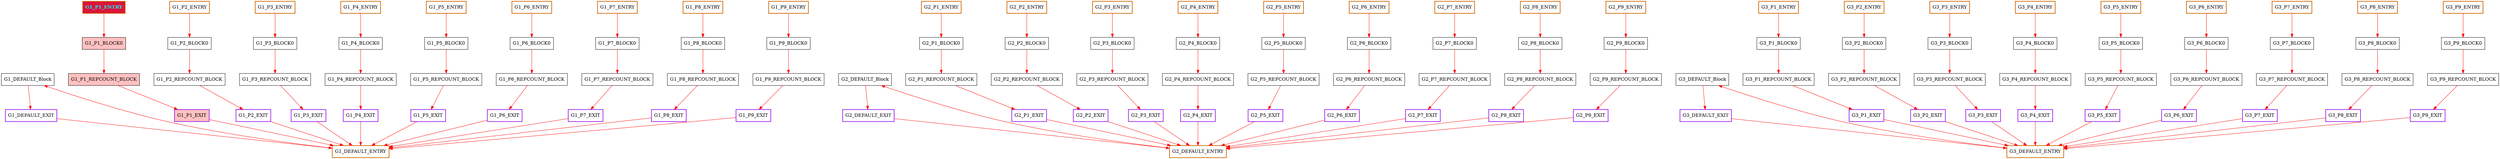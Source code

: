 digraph G {
graph [root="Demo",rankdir   = TB, nodesep           = 0.6, mindist     = 1.0, ranksep = 1.0, overlap = false]
node [style     = "filled", fillcolor = "white", color = "black"]
G1_DEFAULT_Block[cpu="0", flags="0x00000007", type="block", tperiod="100000000", pattern="G1_DEFAULT", patentry="false", patexit="false", beamproc="undefined", bpentry="false", bpexit="false", qlo="false", qhi="false", qil="false", shape     = "rectangle", fillcolor = "white"];
G1_DEFAULT_ENTRY[cpu="0", flags="0x00002007", type="block", tperiod="100000000", pattern="G1_DEFAULT", patentry="true", patexit="false", beamproc="undefined", bpentry="false", bpexit="false", qlo="false", qhi="false", qil="false", shape     = "rectangle", fillcolor = "white", penwidth=2, color = "darkorange3"];
G1_DEFAULT_EXIT[cpu="0", flags="0x00108007", type="block", tperiod="100000000", pattern="G1_DEFAULT", patentry="false", patexit="true", beamproc="undefined", bpentry="false", bpexit="false", qlo="true", qhi="false", qil="false", shape     = "rectangle", fillcolor = "white", penwidth=2, color = "purple"];
G1_P1_BLOCK0[cpu="0", flags="0x00000207", type="block", tperiod="5000000000", pattern="G1_P1", patentry="false", patexit="false", beamproc="undefined", bpentry="false", bpexit="false", qlo="false", qhi="false", qil="false", shape     = "rectangle", fillcolor = "rosybrown1"];
G1_P1_ENTRY[cpu="0", flags="0x00012207", type="block", tperiod="100000000", pattern="G1_P1", patentry="true", patexit="false", beamproc="undefined", bpentry="false", bpexit="false", qlo="false", qhi="false", qil="false", shape     = "rectangle", fillcolor = "rosybrown1", fillcolor = "crimson", fontname="Times-Bold", fontcolor = "cyan", penwidth=2, color = "darkorange3"];
G1_P1_EXIT[cpu="0", flags="0x00708207", type="block", tperiod="100000000", pattern="G1_P1", patentry="false", patexit="true", beamproc="undefined", bpentry="false", bpexit="false", qlo="true", qhi="true", qil="true", shape     = "rectangle", fillcolor = "rosybrown1", penwidth=2, color = "purple"];
G1_P1_REPCOUNT_BLOCK[cpu="0", flags="0x00100207", type="block", tperiod="0", pattern="G1_P1", patentry="false", patexit="false", beamproc="undefined", bpentry="false", bpexit="false", qlo="true", qhi="false", qil="false", shape     = "rectangle", fillcolor = "rosybrown1"];
G1_P2_BLOCK0[cpu="0", flags="0x00000007", type="block", tperiod="100000000", pattern="G1_P2", patentry="false", patexit="false", beamproc="undefined", bpentry="false", bpexit="false", qlo="false", qhi="false", qil="false", shape     = "rectangle", fillcolor = "white"];
G1_P2_ENTRY[cpu="0", flags="0x00002007", type="block", tperiod="100000000", pattern="G1_P2", patentry="true", patexit="false", beamproc="undefined", bpentry="false", bpexit="false", qlo="false", qhi="false", qil="false", shape     = "rectangle", fillcolor = "white", penwidth=2, color = "darkorange3"];
G1_P2_EXIT[cpu="0", flags="0x00708007", type="block", tperiod="100000000", pattern="G1_P2", patentry="false", patexit="true", beamproc="undefined", bpentry="false", bpexit="false", qlo="true", qhi="true", qil="true", shape     = "rectangle", fillcolor = "white", penwidth=2, color = "purple"];
G1_P2_REPCOUNT_BLOCK[cpu="0", flags="0x00100007", type="block", tperiod="0", pattern="G1_P2", patentry="false", patexit="false", beamproc="undefined", bpentry="false", bpexit="false", qlo="true", qhi="false", qil="false", shape     = "rectangle", fillcolor = "white"];
G1_P3_BLOCK0[cpu="0", flags="0x00000007", type="block", tperiod="100000000", pattern="G1_P3", patentry="false", patexit="false", beamproc="undefined", bpentry="false", bpexit="false", qlo="false", qhi="false", qil="false", shape     = "rectangle", fillcolor = "white"];
G1_P3_ENTRY[cpu="0", flags="0x00002007", type="block", tperiod="100000000", pattern="G1_P3", patentry="true", patexit="false", beamproc="undefined", bpentry="false", bpexit="false", qlo="false", qhi="false", qil="false", shape     = "rectangle", fillcolor = "white", penwidth=2, color = "darkorange3"];
G1_P3_EXIT[cpu="0", flags="0x00708007", type="block", tperiod="100000000", pattern="G1_P3", patentry="false", patexit="true", beamproc="undefined", bpentry="false", bpexit="false", qlo="true", qhi="true", qil="true", shape     = "rectangle", fillcolor = "white", penwidth=2, color = "purple"];
G1_P3_REPCOUNT_BLOCK[cpu="0", flags="0x00100007", type="block", tperiod="0", pattern="G1_P3", patentry="false", patexit="false", beamproc="undefined", bpentry="false", bpexit="false", qlo="true", qhi="false", qil="false", shape     = "rectangle", fillcolor = "white"];
G1_P4_BLOCK0[cpu="0", flags="0x00000007", type="block", tperiod="100000000", pattern="G1_P4", patentry="false", patexit="false", beamproc="undefined", bpentry="false", bpexit="false", qlo="false", qhi="false", qil="false", shape     = "rectangle", fillcolor = "white"];
G1_P4_ENTRY[cpu="0", flags="0x00002007", type="block", tperiod="100000000", pattern="G1_P4", patentry="true", patexit="false", beamproc="undefined", bpentry="false", bpexit="false", qlo="false", qhi="false", qil="false", shape     = "rectangle", fillcolor = "white", penwidth=2, color = "darkorange3"];
G1_P4_EXIT[cpu="0", flags="0x00708007", type="block", tperiod="100000000", pattern="G1_P4", patentry="false", patexit="true", beamproc="undefined", bpentry="false", bpexit="false", qlo="true", qhi="true", qil="true", shape     = "rectangle", fillcolor = "white", penwidth=2, color = "purple"];
G1_P4_REPCOUNT_BLOCK[cpu="0", flags="0x00100007", type="block", tperiod="0", pattern="G1_P4", patentry="false", patexit="false", beamproc="undefined", bpentry="false", bpexit="false", qlo="true", qhi="false", qil="false", shape     = "rectangle", fillcolor = "white"];
G1_P5_BLOCK0[cpu="0", flags="0x00000007", type="block", tperiod="100000000", pattern="G1_P5", patentry="false", patexit="false", beamproc="undefined", bpentry="false", bpexit="false", qlo="false", qhi="false", qil="false", shape     = "rectangle", fillcolor = "white"];
G1_P5_ENTRY[cpu="0", flags="0x00002007", type="block", tperiod="100000000", pattern="G1_P5", patentry="true", patexit="false", beamproc="undefined", bpentry="false", bpexit="false", qlo="false", qhi="false", qil="false", shape     = "rectangle", fillcolor = "white", penwidth=2, color = "darkorange3"];
G1_P5_EXIT[cpu="0", flags="0x00708007", type="block", tperiod="100000000", pattern="G1_P5", patentry="false", patexit="true", beamproc="undefined", bpentry="false", bpexit="false", qlo="true", qhi="true", qil="true", shape     = "rectangle", fillcolor = "white", penwidth=2, color = "purple"];
G1_P5_REPCOUNT_BLOCK[cpu="0", flags="0x00100007", type="block", tperiod="0", pattern="G1_P5", patentry="false", patexit="false", beamproc="undefined", bpentry="false", bpexit="false", qlo="true", qhi="false", qil="false", shape     = "rectangle", fillcolor = "white"];
G1_P6_BLOCK0[cpu="0", flags="0x00000007", type="block", tperiod="100000000", pattern="G1_P6", patentry="false", patexit="false", beamproc="undefined", bpentry="false", bpexit="false", qlo="false", qhi="false", qil="false", shape     = "rectangle", fillcolor = "white"];
G1_P6_ENTRY[cpu="0", flags="0x00002007", type="block", tperiod="100000000", pattern="G1_P6", patentry="true", patexit="false", beamproc="undefined", bpentry="false", bpexit="false", qlo="false", qhi="false", qil="false", shape     = "rectangle", fillcolor = "white", penwidth=2, color = "darkorange3"];
G1_P6_EXIT[cpu="0", flags="0x00708007", type="block", tperiod="100000000", pattern="G1_P6", patentry="false", patexit="true", beamproc="undefined", bpentry="false", bpexit="false", qlo="true", qhi="true", qil="true", shape     = "rectangle", fillcolor = "white", penwidth=2, color = "purple"];
G1_P6_REPCOUNT_BLOCK[cpu="0", flags="0x00100007", type="block", tperiod="0", pattern="G1_P6", patentry="false", patexit="false", beamproc="undefined", bpentry="false", bpexit="false", qlo="true", qhi="false", qil="false", shape     = "rectangle", fillcolor = "white"];
G1_P7_BLOCK0[cpu="0", flags="0x00000007", type="block", tperiod="100000000", pattern="G1_P7", patentry="false", patexit="false", beamproc="undefined", bpentry="false", bpexit="false", qlo="false", qhi="false", qil="false", shape     = "rectangle", fillcolor = "white"];
G1_P7_ENTRY[cpu="0", flags="0x00002007", type="block", tperiod="100000000", pattern="G1_P7", patentry="true", patexit="false", beamproc="undefined", bpentry="false", bpexit="false", qlo="false", qhi="false", qil="false", shape     = "rectangle", fillcolor = "white", penwidth=2, color = "darkorange3"];
G1_P7_EXIT[cpu="0", flags="0x00708007", type="block", tperiod="100000000", pattern="G1_P7", patentry="false", patexit="true", beamproc="undefined", bpentry="false", bpexit="false", qlo="true", qhi="true", qil="true", shape     = "rectangle", fillcolor = "white", penwidth=2, color = "purple"];
G1_P7_REPCOUNT_BLOCK[cpu="0", flags="0x00100007", type="block", tperiod="0", pattern="G1_P7", patentry="false", patexit="false", beamproc="undefined", bpentry="false", bpexit="false", qlo="true", qhi="false", qil="false", shape     = "rectangle", fillcolor = "white"];
G1_P8_BLOCK0[cpu="0", flags="0x00000007", type="block", tperiod="100000000", pattern="G1_P8", patentry="false", patexit="false", beamproc="undefined", bpentry="false", bpexit="false", qlo="false", qhi="false", qil="false", shape     = "rectangle", fillcolor = "white"];
G1_P8_ENTRY[cpu="0", flags="0x00002007", type="block", tperiod="100000000", pattern="G1_P8", patentry="true", patexit="false", beamproc="undefined", bpentry="false", bpexit="false", qlo="false", qhi="false", qil="false", shape     = "rectangle", fillcolor = "white", penwidth=2, color = "darkorange3"];
G1_P8_EXIT[cpu="0", flags="0x00708007", type="block", tperiod="100000000", pattern="G1_P8", patentry="false", patexit="true", beamproc="undefined", bpentry="false", bpexit="false", qlo="true", qhi="true", qil="true", shape     = "rectangle", fillcolor = "white", penwidth=2, color = "purple"];
G1_P8_REPCOUNT_BLOCK[cpu="0", flags="0x00100007", type="block", tperiod="0", pattern="G1_P8", patentry="false", patexit="false", beamproc="undefined", bpentry="false", bpexit="false", qlo="true", qhi="false", qil="false", shape     = "rectangle", fillcolor = "white"];
G1_P9_BLOCK0[cpu="0", flags="0x00000007", type="block", tperiod="100000000", pattern="G1_P9", patentry="false", patexit="false", beamproc="undefined", bpentry="false", bpexit="false", qlo="false", qhi="false", qil="false", shape     = "rectangle", fillcolor = "white"];
G1_P9_ENTRY[cpu="0", flags="0x00002007", type="block", tperiod="100000000", pattern="G1_P9", patentry="true", patexit="false", beamproc="undefined", bpentry="false", bpexit="false", qlo="false", qhi="false", qil="false", shape     = "rectangle", fillcolor = "white", penwidth=2, color = "darkorange3"];
G1_P9_EXIT[cpu="0", flags="0x00708007", type="block", tperiod="100000000", pattern="G1_P9", patentry="false", patexit="true", beamproc="undefined", bpentry="false", bpexit="false", qlo="true", qhi="true", qil="true", shape     = "rectangle", fillcolor = "white", penwidth=2, color = "purple"];
G1_P9_REPCOUNT_BLOCK[cpu="0", flags="0x00100007", type="block", tperiod="0", pattern="G1_P9", patentry="false", patexit="false", beamproc="undefined", bpentry="false", bpexit="false", qlo="true", qhi="false", qil="false", shape     = "rectangle", fillcolor = "white"];
G2_DEFAULT_Block[cpu="1", flags="0x00000007", type="block", tperiod="100000000", pattern="G2_DEFAULT", patentry="false", patexit="false", beamproc="undefined", bpentry="false", bpexit="false", qlo="false", qhi="false", qil="false", shape     = "rectangle", fillcolor = "white"];
G2_DEFAULT_ENTRY[cpu="1", flags="0x00002007", type="block", tperiod="100000000", pattern="G2_DEFAULT", patentry="true", patexit="false", beamproc="undefined", bpentry="false", bpexit="false", qlo="false", qhi="false", qil="false", shape     = "rectangle", fillcolor = "white", penwidth=2, color = "darkorange3"];
G2_DEFAULT_EXIT[cpu="1", flags="0x00108007", type="block", tperiod="100000000", pattern="G2_DEFAULT", patentry="false", patexit="true", beamproc="undefined", bpentry="false", bpexit="false", qlo="true", qhi="false", qil="false", shape     = "rectangle", fillcolor = "white", penwidth=2, color = "purple"];
G2_P1_BLOCK0[cpu="1", flags="0x00000007", type="block", tperiod="100000000", pattern="G2_P1", patentry="false", patexit="false", beamproc="undefined", bpentry="false", bpexit="false", qlo="false", qhi="false", qil="false", shape     = "rectangle", fillcolor = "white"];
G2_P1_ENTRY[cpu="1", flags="0x00002007", type="block", tperiod="100000000", pattern="G2_P1", patentry="true", patexit="false", beamproc="undefined", bpentry="false", bpexit="false", qlo="false", qhi="false", qil="false", shape     = "rectangle", fillcolor = "white", penwidth=2, color = "darkorange3"];
G2_P1_EXIT[cpu="1", flags="0x00708007", type="block", tperiod="100000000", pattern="G2_P1", patentry="false", patexit="true", beamproc="undefined", bpentry="false", bpexit="false", qlo="true", qhi="true", qil="true", shape     = "rectangle", fillcolor = "white", penwidth=2, color = "purple"];
G2_P1_REPCOUNT_BLOCK[cpu="1", flags="0x00100007", type="block", tperiod="0", pattern="G2_P1", patentry="false", patexit="false", beamproc="undefined", bpentry="false", bpexit="false", qlo="true", qhi="false", qil="false", shape     = "rectangle", fillcolor = "white"];
G2_P2_BLOCK0[cpu="1", flags="0x00000007", type="block", tperiod="100000000", pattern="G2_P2", patentry="false", patexit="false", beamproc="undefined", bpentry="false", bpexit="false", qlo="false", qhi="false", qil="false", shape     = "rectangle", fillcolor = "white"];
G2_P2_ENTRY[cpu="1", flags="0x00002007", type="block", tperiod="100000000", pattern="G2_P2", patentry="true", patexit="false", beamproc="undefined", bpentry="false", bpexit="false", qlo="false", qhi="false", qil="false", shape     = "rectangle", fillcolor = "white", penwidth=2, color = "darkorange3"];
G2_P2_EXIT[cpu="1", flags="0x00708007", type="block", tperiod="100000000", pattern="G2_P2", patentry="false", patexit="true", beamproc="undefined", bpentry="false", bpexit="false", qlo="true", qhi="true", qil="true", shape     = "rectangle", fillcolor = "white", penwidth=2, color = "purple"];
G2_P2_REPCOUNT_BLOCK[cpu="1", flags="0x00100007", type="block", tperiod="0", pattern="G2_P2", patentry="false", patexit="false", beamproc="undefined", bpentry="false", bpexit="false", qlo="true", qhi="false", qil="false", shape     = "rectangle", fillcolor = "white"];
G2_P3_BLOCK0[cpu="1", flags="0x00000007", type="block", tperiod="100000000", pattern="G2_P3", patentry="false", patexit="false", beamproc="undefined", bpentry="false", bpexit="false", qlo="false", qhi="false", qil="false", shape     = "rectangle", fillcolor = "white"];
G2_P3_ENTRY[cpu="1", flags="0x00002007", type="block", tperiod="100000000", pattern="G2_P3", patentry="true", patexit="false", beamproc="undefined", bpentry="false", bpexit="false", qlo="false", qhi="false", qil="false", shape     = "rectangle", fillcolor = "white", penwidth=2, color = "darkorange3"];
G2_P3_EXIT[cpu="1", flags="0x00708007", type="block", tperiod="100000000", pattern="G2_P3", patentry="false", patexit="true", beamproc="undefined", bpentry="false", bpexit="false", qlo="true", qhi="true", qil="true", shape     = "rectangle", fillcolor = "white", penwidth=2, color = "purple"];
G2_P3_REPCOUNT_BLOCK[cpu="1", flags="0x00100007", type="block", tperiod="0", pattern="G2_P3", patentry="false", patexit="false", beamproc="undefined", bpentry="false", bpexit="false", qlo="true", qhi="false", qil="false", shape     = "rectangle", fillcolor = "white"];
G2_P4_BLOCK0[cpu="1", flags="0x00000007", type="block", tperiod="100000000", pattern="G2_P4", patentry="false", patexit="false", beamproc="undefined", bpentry="false", bpexit="false", qlo="false", qhi="false", qil="false", shape     = "rectangle", fillcolor = "white"];
G2_P4_ENTRY[cpu="1", flags="0x00002007", type="block", tperiod="100000000", pattern="G2_P4", patentry="true", patexit="false", beamproc="undefined", bpentry="false", bpexit="false", qlo="false", qhi="false", qil="false", shape     = "rectangle", fillcolor = "white", penwidth=2, color = "darkorange3"];
G2_P4_EXIT[cpu="1", flags="0x00708007", type="block", tperiod="100000000", pattern="G2_P4", patentry="false", patexit="true", beamproc="undefined", bpentry="false", bpexit="false", qlo="true", qhi="true", qil="true", shape     = "rectangle", fillcolor = "white", penwidth=2, color = "purple"];
G2_P4_REPCOUNT_BLOCK[cpu="1", flags="0x00100007", type="block", tperiod="0", pattern="G2_P4", patentry="false", patexit="false", beamproc="undefined", bpentry="false", bpexit="false", qlo="true", qhi="false", qil="false", shape     = "rectangle", fillcolor = "white"];
G2_P5_BLOCK0[cpu="1", flags="0x00000007", type="block", tperiod="100000000", pattern="G2_P5", patentry="false", patexit="false", beamproc="undefined", bpentry="false", bpexit="false", qlo="false", qhi="false", qil="false", shape     = "rectangle", fillcolor = "white"];
G2_P5_ENTRY[cpu="1", flags="0x00002007", type="block", tperiod="100000000", pattern="G2_P5", patentry="true", patexit="false", beamproc="undefined", bpentry="false", bpexit="false", qlo="false", qhi="false", qil="false", shape     = "rectangle", fillcolor = "white", penwidth=2, color = "darkorange3"];
G2_P5_EXIT[cpu="1", flags="0x00708007", type="block", tperiod="100000000", pattern="G2_P5", patentry="false", patexit="true", beamproc="undefined", bpentry="false", bpexit="false", qlo="true", qhi="true", qil="true", shape     = "rectangle", fillcolor = "white", penwidth=2, color = "purple"];
G2_P5_REPCOUNT_BLOCK[cpu="1", flags="0x00100007", type="block", tperiod="0", pattern="G2_P5", patentry="false", patexit="false", beamproc="undefined", bpentry="false", bpexit="false", qlo="true", qhi="false", qil="false", shape     = "rectangle", fillcolor = "white"];
G2_P6_BLOCK0[cpu="1", flags="0x00000007", type="block", tperiod="100000000", pattern="G2_P6", patentry="false", patexit="false", beamproc="undefined", bpentry="false", bpexit="false", qlo="false", qhi="false", qil="false", shape     = "rectangle", fillcolor = "white"];
G2_P6_ENTRY[cpu="1", flags="0x00002007", type="block", tperiod="100000000", pattern="G2_P6", patentry="true", patexit="false", beamproc="undefined", bpentry="false", bpexit="false", qlo="false", qhi="false", qil="false", shape     = "rectangle", fillcolor = "white", penwidth=2, color = "darkorange3"];
G2_P6_EXIT[cpu="1", flags="0x00708007", type="block", tperiod="100000000", pattern="G2_P6", patentry="false", patexit="true", beamproc="undefined", bpentry="false", bpexit="false", qlo="true", qhi="true", qil="true", shape     = "rectangle", fillcolor = "white", penwidth=2, color = "purple"];
G2_P6_REPCOUNT_BLOCK[cpu="1", flags="0x00100007", type="block", tperiod="0", pattern="G2_P6", patentry="false", patexit="false", beamproc="undefined", bpentry="false", bpexit="false", qlo="true", qhi="false", qil="false", shape     = "rectangle", fillcolor = "white"];
G2_P7_BLOCK0[cpu="1", flags="0x00000007", type="block", tperiod="100000000", pattern="G2_P7", patentry="false", patexit="false", beamproc="undefined", bpentry="false", bpexit="false", qlo="false", qhi="false", qil="false", shape     = "rectangle", fillcolor = "white"];
G2_P7_ENTRY[cpu="1", flags="0x00002007", type="block", tperiod="100000000", pattern="G2_P7", patentry="true", patexit="false", beamproc="undefined", bpentry="false", bpexit="false", qlo="false", qhi="false", qil="false", shape     = "rectangle", fillcolor = "white", penwidth=2, color = "darkorange3"];
G2_P7_EXIT[cpu="1", flags="0x00708007", type="block", tperiod="100000000", pattern="G2_P7", patentry="false", patexit="true", beamproc="undefined", bpentry="false", bpexit="false", qlo="true", qhi="true", qil="true", shape     = "rectangle", fillcolor = "white", penwidth=2, color = "purple"];
G2_P7_REPCOUNT_BLOCK[cpu="1", flags="0x00100007", type="block", tperiod="0", pattern="G2_P7", patentry="false", patexit="false", beamproc="undefined", bpentry="false", bpexit="false", qlo="true", qhi="false", qil="false", shape     = "rectangle", fillcolor = "white"];
G2_P8_BLOCK0[cpu="1", flags="0x00000007", type="block", tperiod="100000000", pattern="G2_P8", patentry="false", patexit="false", beamproc="undefined", bpentry="false", bpexit="false", qlo="false", qhi="false", qil="false", shape     = "rectangle", fillcolor = "white"];
G2_P8_ENTRY[cpu="1", flags="0x00002007", type="block", tperiod="100000000", pattern="G2_P8", patentry="true", patexit="false", beamproc="undefined", bpentry="false", bpexit="false", qlo="false", qhi="false", qil="false", shape     = "rectangle", fillcolor = "white", penwidth=2, color = "darkorange3"];
G2_P8_EXIT[cpu="1", flags="0x00708007", type="block", tperiod="100000000", pattern="G2_P8", patentry="false", patexit="true", beamproc="undefined", bpentry="false", bpexit="false", qlo="true", qhi="true", qil="true", shape     = "rectangle", fillcolor = "white", penwidth=2, color = "purple"];
G2_P8_REPCOUNT_BLOCK[cpu="1", flags="0x00100007", type="block", tperiod="0", pattern="G2_P8", patentry="false", patexit="false", beamproc="undefined", bpentry="false", bpexit="false", qlo="true", qhi="false", qil="false", shape     = "rectangle", fillcolor = "white"];
G2_P9_BLOCK0[cpu="1", flags="0x00000007", type="block", tperiod="100000000", pattern="G2_P9", patentry="false", patexit="false", beamproc="undefined", bpentry="false", bpexit="false", qlo="false", qhi="false", qil="false", shape     = "rectangle", fillcolor = "white"];
G2_P9_ENTRY[cpu="1", flags="0x00002007", type="block", tperiod="100000000", pattern="G2_P9", patentry="true", patexit="false", beamproc="undefined", bpentry="false", bpexit="false", qlo="false", qhi="false", qil="false", shape     = "rectangle", fillcolor = "white", penwidth=2, color = "darkorange3"];
G2_P9_EXIT[cpu="1", flags="0x00708007", type="block", tperiod="100000000", pattern="G2_P9", patentry="false", patexit="true", beamproc="undefined", bpentry="false", bpexit="false", qlo="true", qhi="true", qil="true", shape     = "rectangle", fillcolor = "white", penwidth=2, color = "purple"];
G2_P9_REPCOUNT_BLOCK[cpu="1", flags="0x00100007", type="block", tperiod="0", pattern="G2_P9", patentry="false", patexit="false", beamproc="undefined", bpentry="false", bpexit="false", qlo="true", qhi="false", qil="false", shape     = "rectangle", fillcolor = "white"];
G3_DEFAULT_Block[cpu="2", flags="0x00000007", type="block", tperiod="100000000", pattern="G3_DEFAULT", patentry="false", patexit="false", beamproc="undefined", bpentry="false", bpexit="false", qlo="false", qhi="false", qil="false", shape     = "rectangle", fillcolor = "white"];
G3_DEFAULT_ENTRY[cpu="2", flags="0x00002007", type="block", tperiod="100000000", pattern="G3_DEFAULT", patentry="true", patexit="false", beamproc="undefined", bpentry="false", bpexit="false", qlo="false", qhi="false", qil="false", shape     = "rectangle", fillcolor = "white", penwidth=2, color = "darkorange3"];
G3_DEFAULT_EXIT[cpu="2", flags="0x00108007", type="block", tperiod="100000000", pattern="G3_DEFAULT", patentry="false", patexit="true", beamproc="undefined", bpentry="false", bpexit="false", qlo="true", qhi="false", qil="false", shape     = "rectangle", fillcolor = "white", penwidth=2, color = "purple"];
G3_P1_BLOCK0[cpu="2", flags="0x00000007", type="block", tperiod="100000000", pattern="G3_P1", patentry="false", patexit="false", beamproc="undefined", bpentry="false", bpexit="false", qlo="false", qhi="false", qil="false", shape     = "rectangle", fillcolor = "white"];
G3_P1_ENTRY[cpu="2", flags="0x00002007", type="block", tperiod="100000000", pattern="G3_P1", patentry="true", patexit="false", beamproc="undefined", bpentry="false", bpexit="false", qlo="false", qhi="false", qil="false", shape     = "rectangle", fillcolor = "white", penwidth=2, color = "darkorange3"];
G3_P1_EXIT[cpu="2", flags="0x00708007", type="block", tperiod="100000000", pattern="G3_P1", patentry="false", patexit="true", beamproc="undefined", bpentry="false", bpexit="false", qlo="true", qhi="true", qil="true", shape     = "rectangle", fillcolor = "white", penwidth=2, color = "purple"];
G3_P1_REPCOUNT_BLOCK[cpu="2", flags="0x00100007", type="block", tperiod="0", pattern="G3_P1", patentry="false", patexit="false", beamproc="undefined", bpentry="false", bpexit="false", qlo="true", qhi="false", qil="false", shape     = "rectangle", fillcolor = "white"];
G3_P2_BLOCK0[cpu="2", flags="0x00000007", type="block", tperiod="100000000", pattern="G3_P2", patentry="false", patexit="false", beamproc="undefined", bpentry="false", bpexit="false", qlo="false", qhi="false", qil="false", shape     = "rectangle", fillcolor = "white"];
G3_P2_ENTRY[cpu="2", flags="0x00002007", type="block", tperiod="100000000", pattern="G3_P2", patentry="true", patexit="false", beamproc="undefined", bpentry="false", bpexit="false", qlo="false", qhi="false", qil="false", shape     = "rectangle", fillcolor = "white", penwidth=2, color = "darkorange3"];
G3_P2_EXIT[cpu="2", flags="0x00708007", type="block", tperiod="100000000", pattern="G3_P2", patentry="false", patexit="true", beamproc="undefined", bpentry="false", bpexit="false", qlo="true", qhi="true", qil="true", shape     = "rectangle", fillcolor = "white", penwidth=2, color = "purple"];
G3_P2_REPCOUNT_BLOCK[cpu="2", flags="0x00100007", type="block", tperiod="0", pattern="G3_P2", patentry="false", patexit="false", beamproc="undefined", bpentry="false", bpexit="false", qlo="true", qhi="false", qil="false", shape     = "rectangle", fillcolor = "white"];
G3_P3_BLOCK0[cpu="2", flags="0x00000007", type="block", tperiod="100000000", pattern="G3_P3", patentry="false", patexit="false", beamproc="undefined", bpentry="false", bpexit="false", qlo="false", qhi="false", qil="false", shape     = "rectangle", fillcolor = "white"];
G3_P3_ENTRY[cpu="2", flags="0x00002007", type="block", tperiod="100000000", pattern="G3_P3", patentry="true", patexit="false", beamproc="undefined", bpentry="false", bpexit="false", qlo="false", qhi="false", qil="false", shape     = "rectangle", fillcolor = "white", penwidth=2, color = "darkorange3"];
G3_P3_EXIT[cpu="2", flags="0x00708007", type="block", tperiod="100000000", pattern="G3_P3", patentry="false", patexit="true", beamproc="undefined", bpentry="false", bpexit="false", qlo="true", qhi="true", qil="true", shape     = "rectangle", fillcolor = "white", penwidth=2, color = "purple"];
G3_P3_REPCOUNT_BLOCK[cpu="2", flags="0x00100007", type="block", tperiod="0", pattern="G3_P3", patentry="false", patexit="false", beamproc="undefined", bpentry="false", bpexit="false", qlo="true", qhi="false", qil="false", shape     = "rectangle", fillcolor = "white"];
G3_P4_BLOCK0[cpu="2", flags="0x00000007", type="block", tperiod="100000000", pattern="G3_P4", patentry="false", patexit="false", beamproc="undefined", bpentry="false", bpexit="false", qlo="false", qhi="false", qil="false", shape     = "rectangle", fillcolor = "white"];
G3_P4_ENTRY[cpu="2", flags="0x00002007", type="block", tperiod="100000000", pattern="G3_P4", patentry="true", patexit="false", beamproc="undefined", bpentry="false", bpexit="false", qlo="false", qhi="false", qil="false", shape     = "rectangle", fillcolor = "white", penwidth=2, color = "darkorange3"];
G3_P4_EXIT[cpu="2", flags="0x00708007", type="block", tperiod="100000000", pattern="G3_P4", patentry="false", patexit="true", beamproc="undefined", bpentry="false", bpexit="false", qlo="true", qhi="true", qil="true", shape     = "rectangle", fillcolor = "white", penwidth=2, color = "purple"];
G3_P4_REPCOUNT_BLOCK[cpu="2", flags="0x00100007", type="block", tperiod="0", pattern="G3_P4", patentry="false", patexit="false", beamproc="undefined", bpentry="false", bpexit="false", qlo="true", qhi="false", qil="false", shape     = "rectangle", fillcolor = "white"];
G3_P5_BLOCK0[cpu="2", flags="0x00000007", type="block", tperiod="100000000", pattern="G3_P5", patentry="false", patexit="false", beamproc="undefined", bpentry="false", bpexit="false", qlo="false", qhi="false", qil="false", shape     = "rectangle", fillcolor = "white"];
G3_P5_ENTRY[cpu="2", flags="0x00002007", type="block", tperiod="100000000", pattern="G3_P5", patentry="true", patexit="false", beamproc="undefined", bpentry="false", bpexit="false", qlo="false", qhi="false", qil="false", shape     = "rectangle", fillcolor = "white", penwidth=2, color = "darkorange3"];
G3_P5_EXIT[cpu="2", flags="0x00708007", type="block", tperiod="100000000", pattern="G3_P5", patentry="false", patexit="true", beamproc="undefined", bpentry="false", bpexit="false", qlo="true", qhi="true", qil="true", shape     = "rectangle", fillcolor = "white", penwidth=2, color = "purple"];
G3_P5_REPCOUNT_BLOCK[cpu="2", flags="0x00100007", type="block", tperiod="0", pattern="G3_P5", patentry="false", patexit="false", beamproc="undefined", bpentry="false", bpexit="false", qlo="true", qhi="false", qil="false", shape     = "rectangle", fillcolor = "white"];
G3_P6_BLOCK0[cpu="2", flags="0x00000007", type="block", tperiod="100000000", pattern="G3_P6", patentry="false", patexit="false", beamproc="undefined", bpentry="false", bpexit="false", qlo="false", qhi="false", qil="false", shape     = "rectangle", fillcolor = "white"];
G3_P6_ENTRY[cpu="2", flags="0x00002007", type="block", tperiod="100000000", pattern="G3_P6", patentry="true", patexit="false", beamproc="undefined", bpentry="false", bpexit="false", qlo="false", qhi="false", qil="false", shape     = "rectangle", fillcolor = "white", penwidth=2, color = "darkorange3"];
G3_P6_EXIT[cpu="2", flags="0x00708007", type="block", tperiod="100000000", pattern="G3_P6", patentry="false", patexit="true", beamproc="undefined", bpentry="false", bpexit="false", qlo="true", qhi="true", qil="true", shape     = "rectangle", fillcolor = "white", penwidth=2, color = "purple"];
G3_P6_REPCOUNT_BLOCK[cpu="2", flags="0x00100007", type="block", tperiod="0", pattern="G3_P6", patentry="false", patexit="false", beamproc="undefined", bpentry="false", bpexit="false", qlo="true", qhi="false", qil="false", shape     = "rectangle", fillcolor = "white"];
G3_P7_BLOCK0[cpu="2", flags="0x00000007", type="block", tperiod="100000000", pattern="G3_P7", patentry="false", patexit="false", beamproc="undefined", bpentry="false", bpexit="false", qlo="false", qhi="false", qil="false", shape     = "rectangle", fillcolor = "white"];
G3_P7_ENTRY[cpu="2", flags="0x00002007", type="block", tperiod="100000000", pattern="G3_P7", patentry="true", patexit="false", beamproc="undefined", bpentry="false", bpexit="false", qlo="false", qhi="false", qil="false", shape     = "rectangle", fillcolor = "white", penwidth=2, color = "darkorange3"];
G3_P7_EXIT[cpu="2", flags="0x00708007", type="block", tperiod="100000000", pattern="G3_P7", patentry="false", patexit="true", beamproc="undefined", bpentry="false", bpexit="false", qlo="true", qhi="true", qil="true", shape     = "rectangle", fillcolor = "white", penwidth=2, color = "purple"];
G3_P7_REPCOUNT_BLOCK[cpu="2", flags="0x00100007", type="block", tperiod="0", pattern="G3_P7", patentry="false", patexit="false", beamproc="undefined", bpentry="false", bpexit="false", qlo="true", qhi="false", qil="false", shape     = "rectangle", fillcolor = "white"];
G3_P8_BLOCK0[cpu="2", flags="0x00000007", type="block", tperiod="100000000", pattern="G3_P8", patentry="false", patexit="false", beamproc="undefined", bpentry="false", bpexit="false", qlo="false", qhi="false", qil="false", shape     = "rectangle", fillcolor = "white"];
G3_P8_ENTRY[cpu="2", flags="0x00002007", type="block", tperiod="100000000", pattern="G3_P8", patentry="true", patexit="false", beamproc="undefined", bpentry="false", bpexit="false", qlo="false", qhi="false", qil="false", shape     = "rectangle", fillcolor = "white", penwidth=2, color = "darkorange3"];
G3_P8_EXIT[cpu="2", flags="0x00708007", type="block", tperiod="100000000", pattern="G3_P8", patentry="false", patexit="true", beamproc="undefined", bpentry="false", bpexit="false", qlo="true", qhi="true", qil="true", shape     = "rectangle", fillcolor = "white", penwidth=2, color = "purple"];
G3_P8_REPCOUNT_BLOCK[cpu="2", flags="0x00100007", type="block", tperiod="0", pattern="G3_P8", patentry="false", patexit="false", beamproc="undefined", bpentry="false", bpexit="false", qlo="true", qhi="false", qil="false", shape     = "rectangle", fillcolor = "white"];
G3_P9_BLOCK0[cpu="2", flags="0x00000007", type="block", tperiod="100000000", pattern="G3_P9", patentry="false", patexit="false", beamproc="undefined", bpentry="false", bpexit="false", qlo="false", qhi="false", qil="false", shape     = "rectangle", fillcolor = "white"];
G3_P9_ENTRY[cpu="2", flags="0x00002007", type="block", tperiod="100000000", pattern="G3_P9", patentry="true", patexit="false", beamproc="undefined", bpentry="false", bpexit="false", qlo="false", qhi="false", qil="false", shape     = "rectangle", fillcolor = "white", penwidth=2, color = "darkorange3"];
G3_P9_EXIT[cpu="2", flags="0x00708007", type="block", tperiod="100000000", pattern="G3_P9", patentry="false", patexit="true", beamproc="undefined", bpentry="false", bpexit="false", qlo="true", qhi="true", qil="true", shape     = "rectangle", fillcolor = "white", penwidth=2, color = "purple"];
G3_P9_REPCOUNT_BLOCK[cpu="2", flags="0x00100007", type="block", tperiod="0", pattern="G3_P9", patentry="false", patexit="false", beamproc="undefined", bpentry="false", bpexit="false", qlo="true", qhi="false", qil="false", shape     = "rectangle", fillcolor = "white"];
G1_DEFAULT_Block->G1_DEFAULT_EXIT [type="defdst", color = "red"];
G1_DEFAULT_ENTRY->G1_DEFAULT_Block [type="defdst", color = "red"];
G1_DEFAULT_EXIT->G1_DEFAULT_ENTRY [type="defdst", color = "red"];
G1_P1_BLOCK0->G1_P1_REPCOUNT_BLOCK [type="defdst", color = "red"];
G1_P1_ENTRY->G1_P1_BLOCK0 [type="defdst", color = "red"];
G1_P1_EXIT->G1_DEFAULT_ENTRY [type="defdst", color = "red"];
G1_P1_REPCOUNT_BLOCK->G1_P1_EXIT [type="defdst", color = "red"];
G1_P2_BLOCK0->G1_P2_REPCOUNT_BLOCK [type="defdst", color = "red"];
G1_P2_ENTRY->G1_P2_BLOCK0 [type="defdst", color = "red"];
G1_P2_EXIT->G1_DEFAULT_ENTRY [type="defdst", color = "red"];
G1_P2_REPCOUNT_BLOCK->G1_P2_EXIT [type="defdst", color = "red"];
G1_P3_BLOCK0->G1_P3_REPCOUNT_BLOCK [type="defdst", color = "red"];
G1_P3_ENTRY->G1_P3_BLOCK0 [type="defdst", color = "red"];
G1_P3_EXIT->G1_DEFAULT_ENTRY [type="defdst", color = "red"];
G1_P3_REPCOUNT_BLOCK->G1_P3_EXIT [type="defdst", color = "red"];
G1_P4_BLOCK0->G1_P4_REPCOUNT_BLOCK [type="defdst", color = "red"];
G1_P4_ENTRY->G1_P4_BLOCK0 [type="defdst", color = "red"];
G1_P4_EXIT->G1_DEFAULT_ENTRY [type="defdst", color = "red"];
G1_P4_REPCOUNT_BLOCK->G1_P4_EXIT [type="defdst", color = "red"];
G1_P5_BLOCK0->G1_P5_REPCOUNT_BLOCK [type="defdst", color = "red"];
G1_P5_ENTRY->G1_P5_BLOCK0 [type="defdst", color = "red"];
G1_P5_EXIT->G1_DEFAULT_ENTRY [type="defdst", color = "red"];
G1_P5_REPCOUNT_BLOCK->G1_P5_EXIT [type="defdst", color = "red"];
G1_P6_BLOCK0->G1_P6_REPCOUNT_BLOCK [type="defdst", color = "red"];
G1_P6_ENTRY->G1_P6_BLOCK0 [type="defdst", color = "red"];
G1_P6_EXIT->G1_DEFAULT_ENTRY [type="defdst", color = "red"];
G1_P6_REPCOUNT_BLOCK->G1_P6_EXIT [type="defdst", color = "red"];
G1_P7_BLOCK0->G1_P7_REPCOUNT_BLOCK [type="defdst", color = "red"];
G1_P7_ENTRY->G1_P7_BLOCK0 [type="defdst", color = "red"];
G1_P7_EXIT->G1_DEFAULT_ENTRY [type="defdst", color = "red"];
G1_P7_REPCOUNT_BLOCK->G1_P7_EXIT [type="defdst", color = "red"];
G1_P8_BLOCK0->G1_P8_REPCOUNT_BLOCK [type="defdst", color = "red"];
G1_P8_ENTRY->G1_P8_BLOCK0 [type="defdst", color = "red"];
G1_P8_EXIT->G1_DEFAULT_ENTRY [type="defdst", color = "red"];
G1_P8_REPCOUNT_BLOCK->G1_P8_EXIT [type="defdst", color = "red"];
G1_P9_BLOCK0->G1_P9_REPCOUNT_BLOCK [type="defdst", color = "red"];
G1_P9_ENTRY->G1_P9_BLOCK0 [type="defdst", color = "red"];
G1_P9_EXIT->G1_DEFAULT_ENTRY [type="defdst", color = "red"];
G1_P9_REPCOUNT_BLOCK->G1_P9_EXIT [type="defdst", color = "red"];
G2_DEFAULT_Block->G2_DEFAULT_EXIT [type="defdst", color = "red"];
G2_DEFAULT_ENTRY->G2_DEFAULT_Block [type="defdst", color = "red"];
G2_DEFAULT_EXIT->G2_DEFAULT_ENTRY [type="defdst", color = "red"];
G2_P1_BLOCK0->G2_P1_REPCOUNT_BLOCK [type="defdst", color = "red"];
G2_P1_ENTRY->G2_P1_BLOCK0 [type="defdst", color = "red"];
G2_P1_EXIT->G2_DEFAULT_ENTRY [type="defdst", color = "red"];
G2_P1_REPCOUNT_BLOCK->G2_P1_EXIT [type="defdst", color = "red"];
G2_P2_BLOCK0->G2_P2_REPCOUNT_BLOCK [type="defdst", color = "red"];
G2_P2_ENTRY->G2_P2_BLOCK0 [type="defdst", color = "red"];
G2_P2_EXIT->G2_DEFAULT_ENTRY [type="defdst", color = "red"];
G2_P2_REPCOUNT_BLOCK->G2_P2_EXIT [type="defdst", color = "red"];
G2_P3_BLOCK0->G2_P3_REPCOUNT_BLOCK [type="defdst", color = "red"];
G2_P3_ENTRY->G2_P3_BLOCK0 [type="defdst", color = "red"];
G2_P3_EXIT->G2_DEFAULT_ENTRY [type="defdst", color = "red"];
G2_P3_REPCOUNT_BLOCK->G2_P3_EXIT [type="defdst", color = "red"];
G2_P4_BLOCK0->G2_P4_REPCOUNT_BLOCK [type="defdst", color = "red"];
G2_P4_ENTRY->G2_P4_BLOCK0 [type="defdst", color = "red"];
G2_P4_EXIT->G2_DEFAULT_ENTRY [type="defdst", color = "red"];
G2_P4_REPCOUNT_BLOCK->G2_P4_EXIT [type="defdst", color = "red"];
G2_P5_BLOCK0->G2_P5_REPCOUNT_BLOCK [type="defdst", color = "red"];
G2_P5_ENTRY->G2_P5_BLOCK0 [type="defdst", color = "red"];
G2_P5_EXIT->G2_DEFAULT_ENTRY [type="defdst", color = "red"];
G2_P5_REPCOUNT_BLOCK->G2_P5_EXIT [type="defdst", color = "red"];
G2_P6_BLOCK0->G2_P6_REPCOUNT_BLOCK [type="defdst", color = "red"];
G2_P6_ENTRY->G2_P6_BLOCK0 [type="defdst", color = "red"];
G2_P6_EXIT->G2_DEFAULT_ENTRY [type="defdst", color = "red"];
G2_P6_REPCOUNT_BLOCK->G2_P6_EXIT [type="defdst", color = "red"];
G2_P7_BLOCK0->G2_P7_REPCOUNT_BLOCK [type="defdst", color = "red"];
G2_P7_ENTRY->G2_P7_BLOCK0 [type="defdst", color = "red"];
G2_P7_EXIT->G2_DEFAULT_ENTRY [type="defdst", color = "red"];
G2_P7_REPCOUNT_BLOCK->G2_P7_EXIT [type="defdst", color = "red"];
G2_P8_BLOCK0->G2_P8_REPCOUNT_BLOCK [type="defdst", color = "red"];
G2_P8_ENTRY->G2_P8_BLOCK0 [type="defdst", color = "red"];
G2_P8_EXIT->G2_DEFAULT_ENTRY [type="defdst", color = "red"];
G2_P8_REPCOUNT_BLOCK->G2_P8_EXIT [type="defdst", color = "red"];
G2_P9_BLOCK0->G2_P9_REPCOUNT_BLOCK [type="defdst", color = "red"];
G2_P9_ENTRY->G2_P9_BLOCK0 [type="defdst", color = "red"];
G2_P9_EXIT->G2_DEFAULT_ENTRY [type="defdst", color = "red"];
G2_P9_REPCOUNT_BLOCK->G2_P9_EXIT [type="defdst", color = "red"];
G3_DEFAULT_Block->G3_DEFAULT_EXIT [type="defdst", color = "red"];
G3_DEFAULT_ENTRY->G3_DEFAULT_Block [type="defdst", color = "red"];
G3_DEFAULT_EXIT->G3_DEFAULT_ENTRY [type="defdst", color = "red"];
G3_P1_BLOCK0->G3_P1_REPCOUNT_BLOCK [type="defdst", color = "red"];
G3_P1_ENTRY->G3_P1_BLOCK0 [type="defdst", color = "red"];
G3_P1_EXIT->G3_DEFAULT_ENTRY [type="defdst", color = "red"];
G3_P1_REPCOUNT_BLOCK->G3_P1_EXIT [type="defdst", color = "red"];
G3_P2_BLOCK0->G3_P2_REPCOUNT_BLOCK [type="defdst", color = "red"];
G3_P2_ENTRY->G3_P2_BLOCK0 [type="defdst", color = "red"];
G3_P2_EXIT->G3_DEFAULT_ENTRY [type="defdst", color = "red"];
G3_P2_REPCOUNT_BLOCK->G3_P2_EXIT [type="defdst", color = "red"];
G3_P3_BLOCK0->G3_P3_REPCOUNT_BLOCK [type="defdst", color = "red"];
G3_P3_ENTRY->G3_P3_BLOCK0 [type="defdst", color = "red"];
G3_P3_EXIT->G3_DEFAULT_ENTRY [type="defdst", color = "red"];
G3_P3_REPCOUNT_BLOCK->G3_P3_EXIT [type="defdst", color = "red"];
G3_P4_BLOCK0->G3_P4_REPCOUNT_BLOCK [type="defdst", color = "red"];
G3_P4_ENTRY->G3_P4_BLOCK0 [type="defdst", color = "red"];
G3_P4_EXIT->G3_DEFAULT_ENTRY [type="defdst", color = "red"];
G3_P4_REPCOUNT_BLOCK->G3_P4_EXIT [type="defdst", color = "red"];
G3_P5_BLOCK0->G3_P5_REPCOUNT_BLOCK [type="defdst", color = "red"];
G3_P5_ENTRY->G3_P5_BLOCK0 [type="defdst", color = "red"];
G3_P5_EXIT->G3_DEFAULT_ENTRY [type="defdst", color = "red"];
G3_P5_REPCOUNT_BLOCK->G3_P5_EXIT [type="defdst", color = "red"];
G3_P6_BLOCK0->G3_P6_REPCOUNT_BLOCK [type="defdst", color = "red"];
G3_P6_ENTRY->G3_P6_BLOCK0 [type="defdst", color = "red"];
G3_P6_EXIT->G3_DEFAULT_ENTRY [type="defdst", color = "red"];
G3_P6_REPCOUNT_BLOCK->G3_P6_EXIT [type="defdst", color = "red"];
G3_P7_BLOCK0->G3_P7_REPCOUNT_BLOCK [type="defdst", color = "red"];
G3_P7_ENTRY->G3_P7_BLOCK0 [type="defdst", color = "red"];
G3_P7_EXIT->G3_DEFAULT_ENTRY [type="defdst", color = "red"];
G3_P7_REPCOUNT_BLOCK->G3_P7_EXIT [type="defdst", color = "red"];
G3_P8_BLOCK0->G3_P8_REPCOUNT_BLOCK [type="defdst", color = "red"];
G3_P8_ENTRY->G3_P8_BLOCK0 [type="defdst", color = "red"];
G3_P8_EXIT->G3_DEFAULT_ENTRY [type="defdst", color = "red"];
G3_P8_REPCOUNT_BLOCK->G3_P8_EXIT [type="defdst", color = "red"];
G3_P9_BLOCK0->G3_P9_REPCOUNT_BLOCK [type="defdst", color = "red"];
G3_P9_ENTRY->G3_P9_BLOCK0 [type="defdst", color = "red"];
G3_P9_EXIT->G3_DEFAULT_ENTRY [type="defdst", color = "red"];
G3_P9_REPCOUNT_BLOCK->G3_P9_EXIT [type="defdst", color = "red"];
}
//G1_DEFAULT_Block#P2->xX->xX->xX->xX#P1->xX->xX->xX->xX#P0->xX->xX->xX->xX
//G1_DEFAULT_ENTRY#P2->xX->xX->xX->xX#P1->xX->xX->xX->xX#P0->xX->xX->xX->xX
//G1_DEFAULT_EXIT#P2->xX->xX->xX->xX#P1->xX->xX->xX->xX#P0->eE->eE->eE->eE
//G1_P1_BLOCK0#P2->xX->xX->xX->xX#P1->xX->xX->xX->xX#P0->xX->xX->xX->xX
//G1_P1_ENTRY#P2->xX->xX->xX->xX#P1->xX->xX->xX->xX#P0->xX->xX->xX->xX
//G1_P1_EXIT#P2->eE->eE->eE->eE#P1->eE->eE->eE->eE#P0->eE->eE->eE->eE
//G1_P1_REPCOUNT_BLOCK#P2->xX->xX->xX->xX#P1->xX->xX->xX->xX#P0->eE->eE->eE->eE
//G1_P2_BLOCK0#P2->xX->xX->xX->xX#P1->xX->xX->xX->xX#P0->xX->xX->xX->xX
//G1_P2_ENTRY#P2->xX->xX->xX->xX#P1->xX->xX->xX->xX#P0->xX->xX->xX->xX
//G1_P2_EXIT#P2->eE->eE->eE->eE#P1->eE->eE->eE->eE#P0->eE->eE->eE->eE
//G1_P2_REPCOUNT_BLOCK#P2->xX->xX->xX->xX#P1->xX->xX->xX->xX#P0->eE->eE->eE->eE
//G1_P3_BLOCK0#P2->xX->xX->xX->xX#P1->xX->xX->xX->xX#P0->xX->xX->xX->xX
//G1_P3_ENTRY#P2->xX->xX->xX->xX#P1->xX->xX->xX->xX#P0->xX->xX->xX->xX
//G1_P3_EXIT#P2->eE->eE->eE->eE#P1->eE->eE->eE->eE#P0->eE->eE->eE->eE
//G1_P3_REPCOUNT_BLOCK#P2->xX->xX->xX->xX#P1->xX->xX->xX->xX#P0->eE->eE->eE->eE
//G1_P4_BLOCK0#P2->xX->xX->xX->xX#P1->xX->xX->xX->xX#P0->xX->xX->xX->xX
//G1_P4_ENTRY#P2->xX->xX->xX->xX#P1->xX->xX->xX->xX#P0->xX->xX->xX->xX
//G1_P4_EXIT#P2->eE->eE->eE->eE#P1->eE->eE->eE->eE#P0->eE->eE->eE->eE
//G1_P4_REPCOUNT_BLOCK#P2->xX->xX->xX->xX#P1->xX->xX->xX->xX#P0->eE->eE->eE->eE
//G1_P5_BLOCK0#P2->xX->xX->xX->xX#P1->xX->xX->xX->xX#P0->xX->xX->xX->xX
//G1_P5_ENTRY#P2->xX->xX->xX->xX#P1->xX->xX->xX->xX#P0->xX->xX->xX->xX
//G1_P5_EXIT#P2->eE->eE->eE->eE#P1->eE->eE->eE->eE#P0->eE->eE->eE->eE
//G1_P5_REPCOUNT_BLOCK#P2->xX->xX->xX->xX#P1->xX->xX->xX->xX#P0->eE->eE->eE->eE
//G1_P6_BLOCK0#P2->xX->xX->xX->xX#P1->xX->xX->xX->xX#P0->xX->xX->xX->xX
//G1_P6_ENTRY#P2->xX->xX->xX->xX#P1->xX->xX->xX->xX#P0->xX->xX->xX->xX
//G1_P6_EXIT#P2->eE->eE->eE->eE#P1->eE->eE->eE->eE#P0->eE->eE->eE->eE
//G1_P6_REPCOUNT_BLOCK#P2->xX->xX->xX->xX#P1->xX->xX->xX->xX#P0->eE->eE->eE->eE
//G1_P7_BLOCK0#P2->xX->xX->xX->xX#P1->xX->xX->xX->xX#P0->xX->xX->xX->xX
//G1_P7_ENTRY#P2->xX->xX->xX->xX#P1->xX->xX->xX->xX#P0->xX->xX->xX->xX
//G1_P7_EXIT#P2->eE->eE->eE->eE#P1->eE->eE->eE->eE#P0->eE->eE->eE->eE
//G1_P7_REPCOUNT_BLOCK#P2->xX->xX->xX->xX#P1->xX->xX->xX->xX#P0->eE->eE->eE->eE
//G1_P8_BLOCK0#P2->xX->xX->xX->xX#P1->xX->xX->xX->xX#P0->xX->xX->xX->xX
//G1_P8_ENTRY#P2->xX->xX->xX->xX#P1->xX->xX->xX->xX#P0->xX->xX->xX->xX
//G1_P8_EXIT#P2->eE->eE->eE->eE#P1->eE->eE->eE->eE#P0->eE->eE->eE->eE
//G1_P8_REPCOUNT_BLOCK#P2->xX->xX->xX->xX#P1->xX->xX->xX->xX#P0->eE->eE->eE->eE
//G1_P9_BLOCK0#P2->xX->xX->xX->xX#P1->xX->xX->xX->xX#P0->xX->xX->xX->xX
//G1_P9_ENTRY#P2->xX->xX->xX->xX#P1->xX->xX->xX->xX#P0->xX->xX->xX->xX
//G1_P9_EXIT#P2->eE->eE->eE->eE#P1->eE->eE->eE->eE#P0->eE->eE->eE->eE
//G1_P9_REPCOUNT_BLOCK#P2->xX->xX->xX->xX#P1->xX->xX->xX->xX#P0->eE->eE->eE->eE
//G2_DEFAULT_Block#P2->xX->xX->xX->xX#P1->xX->xX->xX->xX#P0->xX->xX->xX->xX
//G2_DEFAULT_ENTRY#P2->xX->xX->xX->xX#P1->xX->xX->xX->xX#P0->xX->xX->xX->xX
//G2_DEFAULT_EXIT#P2->xX->xX->xX->xX#P1->xX->xX->xX->xX#P0->eE->eE->eE->eE
//G2_P1_BLOCK0#P2->xX->xX->xX->xX#P1->xX->xX->xX->xX#P0->xX->xX->xX->xX
//G2_P1_ENTRY#P2->xX->xX->xX->xX#P1->xX->xX->xX->xX#P0->xX->xX->xX->xX
//G2_P1_EXIT#P2->eE->eE->eE->eE#P1->eE->eE->eE->eE#P0->eE->eE->eE->eE
//G2_P1_REPCOUNT_BLOCK#P2->xX->xX->xX->xX#P1->xX->xX->xX->xX#P0->eE->eE->eE->eE
//G2_P2_BLOCK0#P2->xX->xX->xX->xX#P1->xX->xX->xX->xX#P0->xX->xX->xX->xX
//G2_P2_ENTRY#P2->xX->xX->xX->xX#P1->xX->xX->xX->xX#P0->xX->xX->xX->xX
//G2_P2_EXIT#P2->eE->eE->eE->eE#P1->eE->eE->eE->eE#P0->eE->eE->eE->eE
//G2_P2_REPCOUNT_BLOCK#P2->xX->xX->xX->xX#P1->xX->xX->xX->xX#P0->eE->eE->eE->eE
//G2_P3_BLOCK0#P2->xX->xX->xX->xX#P1->xX->xX->xX->xX#P0->xX->xX->xX->xX
//G2_P3_ENTRY#P2->xX->xX->xX->xX#P1->xX->xX->xX->xX#P0->xX->xX->xX->xX
//G2_P3_EXIT#P2->eE->eE->eE->eE#P1->eE->eE->eE->eE#P0->eE->eE->eE->eE
//G2_P3_REPCOUNT_BLOCK#P2->xX->xX->xX->xX#P1->xX->xX->xX->xX#P0->eE->eE->eE->eE
//G2_P4_BLOCK0#P2->xX->xX->xX->xX#P1->xX->xX->xX->xX#P0->xX->xX->xX->xX
//G2_P4_ENTRY#P2->xX->xX->xX->xX#P1->xX->xX->xX->xX#P0->xX->xX->xX->xX
//G2_P4_EXIT#P2->eE->eE->eE->eE#P1->eE->eE->eE->eE#P0->eE->eE->eE->eE
//G2_P4_REPCOUNT_BLOCK#P2->xX->xX->xX->xX#P1->xX->xX->xX->xX#P0->eE->eE->eE->eE
//G2_P5_BLOCK0#P2->xX->xX->xX->xX#P1->xX->xX->xX->xX#P0->xX->xX->xX->xX
//G2_P5_ENTRY#P2->xX->xX->xX->xX#P1->xX->xX->xX->xX#P0->xX->xX->xX->xX
//G2_P5_EXIT#P2->eE->eE->eE->eE#P1->eE->eE->eE->eE#P0->eE->eE->eE->eE
//G2_P5_REPCOUNT_BLOCK#P2->xX->xX->xX->xX#P1->xX->xX->xX->xX#P0->eE->eE->eE->eE
//G2_P6_BLOCK0#P2->xX->xX->xX->xX#P1->xX->xX->xX->xX#P0->xX->xX->xX->xX
//G2_P6_ENTRY#P2->xX->xX->xX->xX#P1->xX->xX->xX->xX#P0->xX->xX->xX->xX
//G2_P6_EXIT#P2->eE->eE->eE->eE#P1->eE->eE->eE->eE#P0->eE->eE->eE->eE
//G2_P6_REPCOUNT_BLOCK#P2->xX->xX->xX->xX#P1->xX->xX->xX->xX#P0->eE->eE->eE->eE
//G2_P7_BLOCK0#P2->xX->xX->xX->xX#P1->xX->xX->xX->xX#P0->xX->xX->xX->xX
//G2_P7_ENTRY#P2->xX->xX->xX->xX#P1->xX->xX->xX->xX#P0->xX->xX->xX->xX
//G2_P7_EXIT#P2->eE->eE->eE->eE#P1->eE->eE->eE->eE#P0->eE->eE->eE->eE
//G2_P7_REPCOUNT_BLOCK#P2->xX->xX->xX->xX#P1->xX->xX->xX->xX#P0->eE->eE->eE->eE
//G2_P8_BLOCK0#P2->xX->xX->xX->xX#P1->xX->xX->xX->xX#P0->xX->xX->xX->xX
//G2_P8_ENTRY#P2->xX->xX->xX->xX#P1->xX->xX->xX->xX#P0->xX->xX->xX->xX
//G2_P8_EXIT#P2->eE->eE->eE->eE#P1->eE->eE->eE->eE#P0->eE->eE->eE->eE
//G2_P8_REPCOUNT_BLOCK#P2->xX->xX->xX->xX#P1->xX->xX->xX->xX#P0->eE->eE->eE->eE
//G2_P9_BLOCK0#P2->xX->xX->xX->xX#P1->xX->xX->xX->xX#P0->xX->xX->xX->xX
//G2_P9_ENTRY#P2->xX->xX->xX->xX#P1->xX->xX->xX->xX#P0->xX->xX->xX->xX
//G2_P9_EXIT#P2->eE->eE->eE->eE#P1->eE->eE->eE->eE#P0->eE->eE->eE->eE
//G2_P9_REPCOUNT_BLOCK#P2->xX->xX->xX->xX#P1->xX->xX->xX->xX#P0->eE->eE->eE->eE
//G3_DEFAULT_Block#P2->xX->xX->xX->xX#P1->xX->xX->xX->xX#P0->xX->xX->xX->xX
//G3_DEFAULT_ENTRY#P2->xX->xX->xX->xX#P1->xX->xX->xX->xX#P0->xX->xX->xX->xX
//G3_DEFAULT_EXIT#P2->xX->xX->xX->xX#P1->xX->xX->xX->xX#P0->eE->eE->eE->eE
//G3_P1_BLOCK0#P2->xX->xX->xX->xX#P1->xX->xX->xX->xX#P0->xX->xX->xX->xX
//G3_P1_ENTRY#P2->xX->xX->xX->xX#P1->xX->xX->xX->xX#P0->xX->xX->xX->xX
//G3_P1_EXIT#P2->eE->eE->eE->eE#P1->eE->eE->eE->eE#P0->eE->eE->eE->eE
//G3_P1_REPCOUNT_BLOCK#P2->xX->xX->xX->xX#P1->xX->xX->xX->xX#P0->eE->eE->eE->eE
//G3_P2_BLOCK0#P2->xX->xX->xX->xX#P1->xX->xX->xX->xX#P0->xX->xX->xX->xX
//G3_P2_ENTRY#P2->xX->xX->xX->xX#P1->xX->xX->xX->xX#P0->xX->xX->xX->xX
//G3_P2_EXIT#P2->eE->eE->eE->eE#P1->eE->eE->eE->eE#P0->eE->eE->eE->eE
//G3_P2_REPCOUNT_BLOCK#P2->xX->xX->xX->xX#P1->xX->xX->xX->xX#P0->eE->eE->eE->eE
//G3_P3_BLOCK0#P2->xX->xX->xX->xX#P1->xX->xX->xX->xX#P0->xX->xX->xX->xX
//G3_P3_ENTRY#P2->xX->xX->xX->xX#P1->xX->xX->xX->xX#P0->xX->xX->xX->xX
//G3_P3_EXIT#P2->eE->eE->eE->eE#P1->eE->eE->eE->eE#P0->eE->eE->eE->eE
//G3_P3_REPCOUNT_BLOCK#P2->xX->xX->xX->xX#P1->xX->xX->xX->xX#P0->eE->eE->eE->eE
//G3_P4_BLOCK0#P2->xX->xX->xX->xX#P1->xX->xX->xX->xX#P0->xX->xX->xX->xX
//G3_P4_ENTRY#P2->xX->xX->xX->xX#P1->xX->xX->xX->xX#P0->xX->xX->xX->xX
//G3_P4_EXIT#P2->eE->eE->eE->eE#P1->eE->eE->eE->eE#P0->eE->eE->eE->eE
//G3_P4_REPCOUNT_BLOCK#P2->xX->xX->xX->xX#P1->xX->xX->xX->xX#P0->eE->eE->eE->eE
//G3_P5_BLOCK0#P2->xX->xX->xX->xX#P1->xX->xX->xX->xX#P0->xX->xX->xX->xX
//G3_P5_ENTRY#P2->xX->xX->xX->xX#P1->xX->xX->xX->xX#P0->xX->xX->xX->xX
//G3_P5_EXIT#P2->eE->eE->eE->eE#P1->eE->eE->eE->eE#P0->eE->eE->eE->eE
//G3_P5_REPCOUNT_BLOCK#P2->xX->xX->xX->xX#P1->xX->xX->xX->xX#P0->eE->eE->eE->eE
//G3_P6_BLOCK0#P2->xX->xX->xX->xX#P1->xX->xX->xX->xX#P0->xX->xX->xX->xX
//G3_P6_ENTRY#P2->xX->xX->xX->xX#P1->xX->xX->xX->xX#P0->xX->xX->xX->xX
//G3_P6_EXIT#P2->eE->eE->eE->eE#P1->eE->eE->eE->eE#P0->eE->eE->eE->eE
//G3_P6_REPCOUNT_BLOCK#P2->xX->xX->xX->xX#P1->xX->xX->xX->xX#P0->eE->eE->eE->eE
//G3_P7_BLOCK0#P2->xX->xX->xX->xX#P1->xX->xX->xX->xX#P0->xX->xX->xX->xX
//G3_P7_ENTRY#P2->xX->xX->xX->xX#P1->xX->xX->xX->xX#P0->xX->xX->xX->xX
//G3_P7_EXIT#P2->eE->eE->eE->eE#P1->eE->eE->eE->eE#P0->eE->eE->eE->eE
//G3_P7_REPCOUNT_BLOCK#P2->xX->xX->xX->xX#P1->xX->xX->xX->xX#P0->eE->eE->eE->eE
//G3_P8_BLOCK0#P2->xX->xX->xX->xX#P1->xX->xX->xX->xX#P0->xX->xX->xX->xX
//G3_P8_ENTRY#P2->xX->xX->xX->xX#P1->xX->xX->xX->xX#P0->xX->xX->xX->xX
//G3_P8_EXIT#P2->eE->eE->eE->eE#P1->eE->eE->eE->eE#P0->eE->eE->eE->eE
//G3_P8_REPCOUNT_BLOCK#P2->xX->xX->xX->xX#P1->xX->xX->xX->xX#P0->eE->eE->eE->eE
//G3_P9_BLOCK0#P2->xX->xX->xX->xX#P1->xX->xX->xX->xX#P0->xX->xX->xX->xX
//G3_P9_ENTRY#P2->xX->xX->xX->xX#P1->xX->xX->xX->xX#P0->xX->xX->xX->xX
//G3_P9_EXIT#P2->eE->eE->eE->eE#P1->eE->eE->eE->eE#P0->eE->eE->eE->eE
//G3_P9_REPCOUNT_BLOCK#P2->xX->xX->xX->xX#P1->xX->xX->xX->xX#P0->eE->eE->eE->eE
//Covenants to honour:

//Patterns to judge:
//  G1_P1
//Verdict: SAFE
